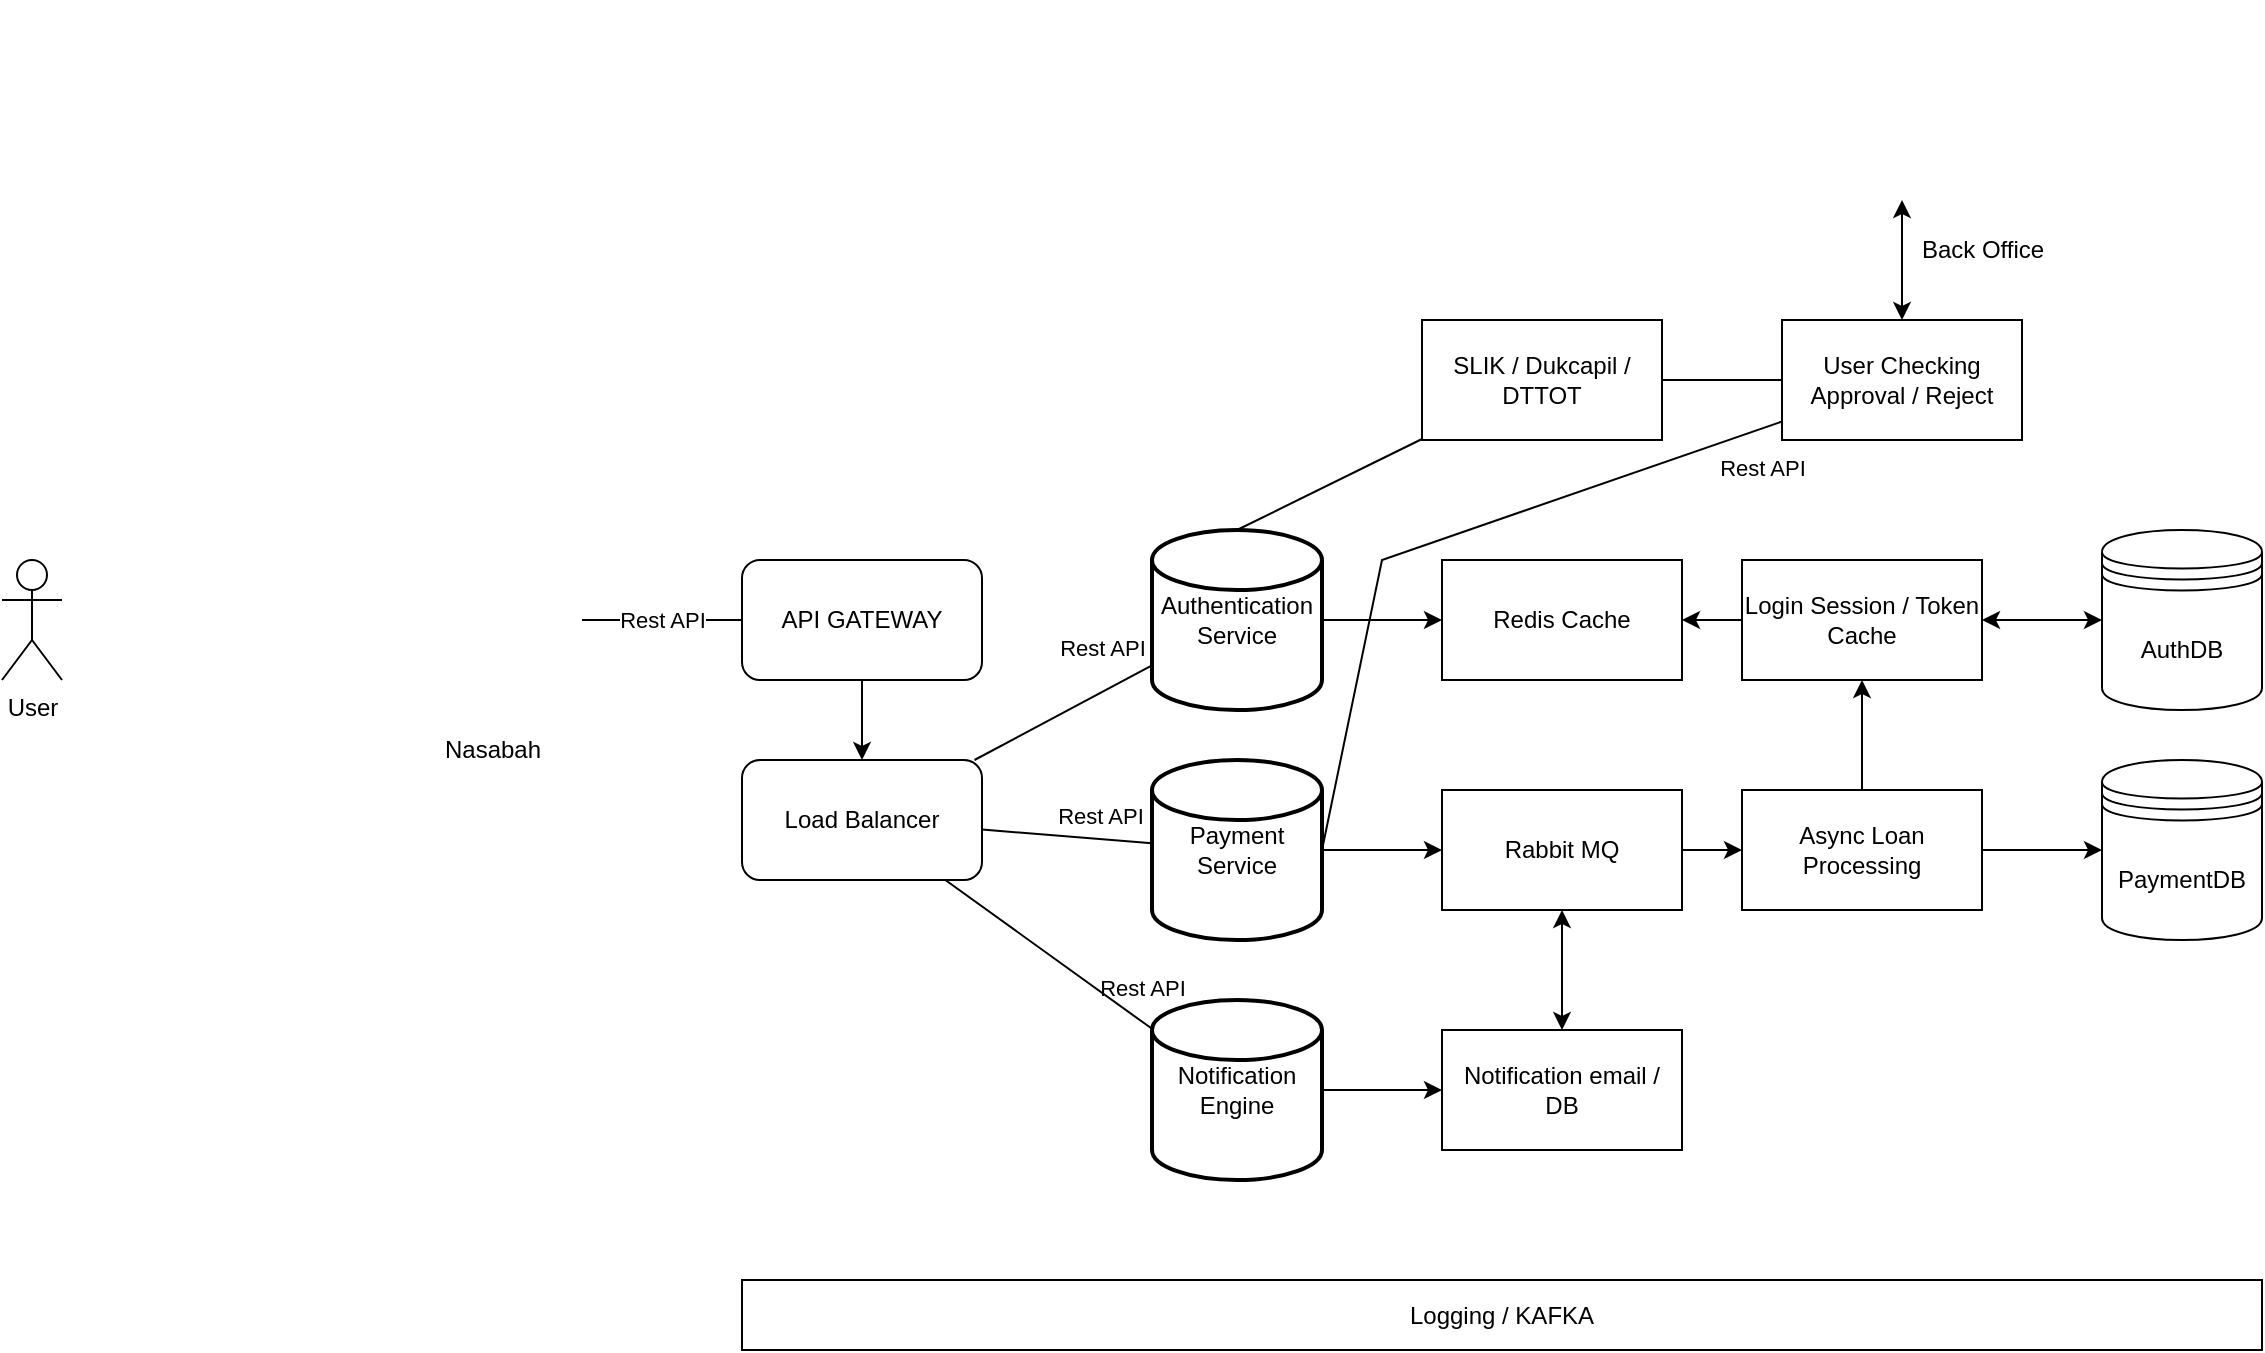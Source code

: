 <mxfile version="28.0.6">
  <diagram name="Page-1" id="GLmQVLqmcthkx8ByNzfe">
    <mxGraphModel dx="2232" dy="790" grid="1" gridSize="10" guides="1" tooltips="1" connect="1" arrows="1" fold="1" page="1" pageScale="1" pageWidth="850" pageHeight="1100" math="0" shadow="0">
      <root>
        <mxCell id="0" />
        <mxCell id="1" parent="0" />
        <mxCell id="3tPbDVsDQ4fWRnADEJve-1" value="User" style="shape=umlActor;verticalLabelPosition=bottom;verticalAlign=top;html=1;outlineConnect=0;" parent="1" vertex="1">
          <mxGeometry x="-150" y="470" width="30" height="60" as="geometry" />
        </mxCell>
        <mxCell id="3tPbDVsDQ4fWRnADEJve-10" style="edgeStyle=orthogonalEdgeStyle;rounded=0;orthogonalLoop=1;jettySize=auto;html=1;entryX=0;entryY=0.5;entryDx=0;entryDy=0;strokeColor=none;" parent="1" source="3tPbDVsDQ4fWRnADEJve-5" target="3tPbDVsDQ4fWRnADEJve-9" edge="1">
          <mxGeometry relative="1" as="geometry" />
        </mxCell>
        <mxCell id="3tPbDVsDQ4fWRnADEJve-11" style="edgeStyle=orthogonalEdgeStyle;rounded=0;orthogonalLoop=1;jettySize=auto;html=1;endArrow=none;endFill=0;" parent="1" source="3tPbDVsDQ4fWRnADEJve-5" target="3tPbDVsDQ4fWRnADEJve-9" edge="1">
          <mxGeometry relative="1" as="geometry" />
        </mxCell>
        <mxCell id="3tPbDVsDQ4fWRnADEJve-5" value="" style="shape=image;verticalLabelPosition=bottom;verticalAlign=top;imageAspect=0;image=https://cdn-icons-png.freepik.com/512/4083/4083360.png;" parent="1" vertex="1">
          <mxGeometry x="50" y="450" width="90" height="100" as="geometry" />
        </mxCell>
        <mxCell id="3tPbDVsDQ4fWRnADEJve-40" style="edgeStyle=orthogonalEdgeStyle;rounded=0;orthogonalLoop=1;jettySize=auto;html=1;" parent="1" source="3tPbDVsDQ4fWRnADEJve-9" target="3tPbDVsDQ4fWRnADEJve-38" edge="1">
          <mxGeometry relative="1" as="geometry" />
        </mxCell>
        <mxCell id="3tPbDVsDQ4fWRnADEJve-9" value="API GATEWAY" style="rounded=1;whiteSpace=wrap;html=1;" parent="1" vertex="1">
          <mxGeometry x="220" y="470" width="120" height="60" as="geometry" />
        </mxCell>
        <mxCell id="3tPbDVsDQ4fWRnADEJve-21" value="Rest API" style="edgeLabel;html=1;align=center;verticalAlign=middle;resizable=0;points=[];" parent="1" vertex="1" connectable="0">
          <mxGeometry x="440" y="540" as="geometry">
            <mxPoint x="-41" y="58" as="offset" />
          </mxGeometry>
        </mxCell>
        <mxCell id="3tPbDVsDQ4fWRnADEJve-22" value="Rest API" style="edgeLabel;html=1;align=center;verticalAlign=middle;resizable=0;points=[];" parent="1" vertex="1" connectable="0">
          <mxGeometry x="440" y="670" as="geometry">
            <mxPoint x="-20" y="14" as="offset" />
          </mxGeometry>
        </mxCell>
        <mxCell id="3tPbDVsDQ4fWRnADEJve-23" value="Rest API" style="edgeLabel;html=1;align=center;verticalAlign=middle;resizable=0;points=[];" parent="1" vertex="1" connectable="0">
          <mxGeometry x="180" y="500" as="geometry" />
        </mxCell>
        <mxCell id="3tPbDVsDQ4fWRnADEJve-34" style="edgeStyle=orthogonalEdgeStyle;rounded=0;orthogonalLoop=1;jettySize=auto;html=1;startArrow=none;startFill=0;" parent="1" source="3tPbDVsDQ4fWRnADEJve-24" target="3tPbDVsDQ4fWRnADEJve-42" edge="1">
          <mxGeometry relative="1" as="geometry" />
        </mxCell>
        <mxCell id="3tPbDVsDQ4fWRnADEJve-24" value="Authentication&lt;div&gt;Service&lt;/div&gt;" style="strokeWidth=2;html=1;shape=mxgraph.flowchart.database;whiteSpace=wrap;" parent="1" vertex="1">
          <mxGeometry x="425" y="455" width="85" height="90" as="geometry" />
        </mxCell>
        <mxCell id="56AoGTmWXmEjtMYsG8OI-12" style="edgeStyle=orthogonalEdgeStyle;rounded=0;orthogonalLoop=1;jettySize=auto;html=1;startArrow=none;startFill=0;" edge="1" parent="1" source="3tPbDVsDQ4fWRnADEJve-25" target="56AoGTmWXmEjtMYsG8OI-11">
          <mxGeometry relative="1" as="geometry" />
        </mxCell>
        <mxCell id="3tPbDVsDQ4fWRnADEJve-25" value="Payment Service" style="strokeWidth=2;html=1;shape=mxgraph.flowchart.database;whiteSpace=wrap;" parent="1" vertex="1">
          <mxGeometry x="425" y="570" width="85" height="90" as="geometry" />
        </mxCell>
        <mxCell id="3tPbDVsDQ4fWRnADEJve-37" style="edgeStyle=orthogonalEdgeStyle;rounded=0;orthogonalLoop=1;jettySize=auto;html=1;startArrow=none;startFill=0;" parent="1" source="3tPbDVsDQ4fWRnADEJve-26" target="56AoGTmWXmEjtMYsG8OI-19" edge="1">
          <mxGeometry relative="1" as="geometry" />
        </mxCell>
        <mxCell id="3tPbDVsDQ4fWRnADEJve-26" value="Notification Engine" style="strokeWidth=2;html=1;shape=mxgraph.flowchart.database;whiteSpace=wrap;" parent="1" vertex="1">
          <mxGeometry x="425" y="690" width="85" height="90" as="geometry" />
        </mxCell>
        <mxCell id="3tPbDVsDQ4fWRnADEJve-27" value="" style="endArrow=none;html=1;rounded=0;" parent="1" source="3tPbDVsDQ4fWRnADEJve-38" target="3tPbDVsDQ4fWRnADEJve-25" edge="1">
          <mxGeometry width="50" height="50" relative="1" as="geometry">
            <mxPoint x="400" y="730" as="sourcePoint" />
            <mxPoint x="450" y="680" as="targetPoint" />
          </mxGeometry>
        </mxCell>
        <mxCell id="3tPbDVsDQ4fWRnADEJve-28" value="" style="endArrow=none;html=1;rounded=0;" parent="1" source="3tPbDVsDQ4fWRnADEJve-38" target="3tPbDVsDQ4fWRnADEJve-26" edge="1">
          <mxGeometry width="50" height="50" relative="1" as="geometry">
            <mxPoint x="380" y="580" as="sourcePoint" />
            <mxPoint x="483" y="640" as="targetPoint" />
          </mxGeometry>
        </mxCell>
        <mxCell id="3tPbDVsDQ4fWRnADEJve-29" value="Rest API" style="edgeLabel;html=1;align=center;verticalAlign=middle;resizable=0;points=[];" parent="1" vertex="1" connectable="0">
          <mxGeometry x="420" y="500" as="geometry">
            <mxPoint x="-20" y="14" as="offset" />
          </mxGeometry>
        </mxCell>
        <mxCell id="3tPbDVsDQ4fWRnADEJve-31" value="AuthDB" style="shape=datastore;whiteSpace=wrap;html=1;" parent="1" vertex="1">
          <mxGeometry x="900" y="455" width="80" height="90" as="geometry" />
        </mxCell>
        <mxCell id="3tPbDVsDQ4fWRnADEJve-32" value="PaymentDB" style="shape=datastore;whiteSpace=wrap;html=1;" parent="1" vertex="1">
          <mxGeometry x="900" y="570" width="80" height="90" as="geometry" />
        </mxCell>
        <mxCell id="3tPbDVsDQ4fWRnADEJve-38" value="Load Balancer" style="rounded=1;whiteSpace=wrap;html=1;" parent="1" vertex="1">
          <mxGeometry x="220" y="570" width="120" height="60" as="geometry" />
        </mxCell>
        <mxCell id="3tPbDVsDQ4fWRnADEJve-39" value="" style="endArrow=none;html=1;rounded=0;" parent="1" source="3tPbDVsDQ4fWRnADEJve-38" target="3tPbDVsDQ4fWRnADEJve-24" edge="1">
          <mxGeometry width="50" height="50" relative="1" as="geometry">
            <mxPoint x="410" y="560" as="sourcePoint" />
            <mxPoint x="475" y="550" as="targetPoint" />
          </mxGeometry>
        </mxCell>
        <mxCell id="3tPbDVsDQ4fWRnADEJve-42" value="Redis Cache" style="rounded=0;whiteSpace=wrap;html=1;" parent="1" vertex="1">
          <mxGeometry x="570" y="470" width="120" height="60" as="geometry" />
        </mxCell>
        <mxCell id="56AoGTmWXmEjtMYsG8OI-1" style="edgeStyle=orthogonalEdgeStyle;rounded=0;orthogonalLoop=1;jettySize=auto;html=1;" edge="1" parent="1" source="3tPbDVsDQ4fWRnADEJve-44" target="3tPbDVsDQ4fWRnADEJve-42">
          <mxGeometry relative="1" as="geometry" />
        </mxCell>
        <mxCell id="56AoGTmWXmEjtMYsG8OI-2" style="edgeStyle=orthogonalEdgeStyle;rounded=0;orthogonalLoop=1;jettySize=auto;html=1;startArrow=classic;startFill=1;" edge="1" parent="1" source="3tPbDVsDQ4fWRnADEJve-44" target="3tPbDVsDQ4fWRnADEJve-31">
          <mxGeometry relative="1" as="geometry" />
        </mxCell>
        <mxCell id="3tPbDVsDQ4fWRnADEJve-44" value="Login Session / Token Cache" style="rounded=0;whiteSpace=wrap;html=1;" parent="1" vertex="1">
          <mxGeometry x="720" y="470" width="120" height="60" as="geometry" />
        </mxCell>
        <mxCell id="56AoGTmWXmEjtMYsG8OI-3" value="User Checking Approval / Reject" style="rounded=0;whiteSpace=wrap;html=1;" vertex="1" parent="1">
          <mxGeometry x="740" y="350" width="120" height="60" as="geometry" />
        </mxCell>
        <mxCell id="56AoGTmWXmEjtMYsG8OI-5" value="SLIK / Dukcapil / DTTOT" style="whiteSpace=wrap;html=1;" vertex="1" parent="1">
          <mxGeometry x="560" y="350" width="120" height="60" as="geometry" />
        </mxCell>
        <mxCell id="56AoGTmWXmEjtMYsG8OI-7" value="" style="endArrow=none;html=1;rounded=0;exitX=0.5;exitY=0;exitDx=0;exitDy=0;exitPerimeter=0;" edge="1" parent="1" source="3tPbDVsDQ4fWRnADEJve-24" target="56AoGTmWXmEjtMYsG8OI-5">
          <mxGeometry width="50" height="50" relative="1" as="geometry">
            <mxPoint x="470" y="430" as="sourcePoint" />
            <mxPoint x="520" y="380" as="targetPoint" />
          </mxGeometry>
        </mxCell>
        <mxCell id="56AoGTmWXmEjtMYsG8OI-8" value="" style="endArrow=none;html=1;rounded=0;" edge="1" parent="1" source="56AoGTmWXmEjtMYsG8OI-3" target="56AoGTmWXmEjtMYsG8OI-5">
          <mxGeometry width="50" height="50" relative="1" as="geometry">
            <mxPoint x="630" y="610" as="sourcePoint" />
            <mxPoint x="680" y="560" as="targetPoint" />
            <Array as="points" />
          </mxGeometry>
        </mxCell>
        <mxCell id="56AoGTmWXmEjtMYsG8OI-16" style="edgeStyle=orthogonalEdgeStyle;rounded=0;orthogonalLoop=1;jettySize=auto;html=1;entryX=0;entryY=0.5;entryDx=0;entryDy=0;" edge="1" parent="1" source="56AoGTmWXmEjtMYsG8OI-11" target="56AoGTmWXmEjtMYsG8OI-14">
          <mxGeometry relative="1" as="geometry" />
        </mxCell>
        <mxCell id="56AoGTmWXmEjtMYsG8OI-11" value="Rabbit MQ" style="rounded=0;whiteSpace=wrap;html=1;" vertex="1" parent="1">
          <mxGeometry x="570" y="585" width="120" height="60" as="geometry" />
        </mxCell>
        <mxCell id="56AoGTmWXmEjtMYsG8OI-17" style="edgeStyle=orthogonalEdgeStyle;rounded=0;orthogonalLoop=1;jettySize=auto;html=1;" edge="1" parent="1" source="56AoGTmWXmEjtMYsG8OI-14" target="3tPbDVsDQ4fWRnADEJve-44">
          <mxGeometry relative="1" as="geometry" />
        </mxCell>
        <mxCell id="56AoGTmWXmEjtMYsG8OI-18" style="edgeStyle=orthogonalEdgeStyle;rounded=0;orthogonalLoop=1;jettySize=auto;html=1;" edge="1" parent="1" source="56AoGTmWXmEjtMYsG8OI-14" target="3tPbDVsDQ4fWRnADEJve-32">
          <mxGeometry relative="1" as="geometry" />
        </mxCell>
        <mxCell id="56AoGTmWXmEjtMYsG8OI-14" value="Async Loan Processing" style="rounded=0;whiteSpace=wrap;html=1;" vertex="1" parent="1">
          <mxGeometry x="720" y="585" width="120" height="60" as="geometry" />
        </mxCell>
        <mxCell id="56AoGTmWXmEjtMYsG8OI-30" style="edgeStyle=orthogonalEdgeStyle;rounded=0;orthogonalLoop=1;jettySize=auto;html=1;entryX=0.5;entryY=1;entryDx=0;entryDy=0;startArrow=classic;startFill=1;" edge="1" parent="1" source="56AoGTmWXmEjtMYsG8OI-19" target="56AoGTmWXmEjtMYsG8OI-11">
          <mxGeometry relative="1" as="geometry" />
        </mxCell>
        <mxCell id="56AoGTmWXmEjtMYsG8OI-19" value="Notification email / DB" style="rounded=0;whiteSpace=wrap;html=1;" vertex="1" parent="1">
          <mxGeometry x="570" y="705" width="120" height="60" as="geometry" />
        </mxCell>
        <mxCell id="56AoGTmWXmEjtMYsG8OI-22" value="Nasabah" style="text;html=1;align=center;verticalAlign=middle;resizable=0;points=[];autosize=1;strokeColor=none;fillColor=none;" vertex="1" parent="1">
          <mxGeometry x="60" y="550" width="70" height="30" as="geometry" />
        </mxCell>
        <mxCell id="56AoGTmWXmEjtMYsG8OI-25" style="edgeStyle=orthogonalEdgeStyle;rounded=0;orthogonalLoop=1;jettySize=auto;html=1;startArrow=classic;startFill=1;" edge="1" parent="1" source="56AoGTmWXmEjtMYsG8OI-23" target="56AoGTmWXmEjtMYsG8OI-3">
          <mxGeometry relative="1" as="geometry" />
        </mxCell>
        <mxCell id="56AoGTmWXmEjtMYsG8OI-23" value="" style="shape=image;verticalLabelPosition=bottom;verticalAlign=top;imageAspect=0;image=https://cdn-icons-png.flaticon.com/512/3474/3474360.png;" vertex="1" parent="1">
          <mxGeometry x="754" y="190" width="92" height="100" as="geometry" />
        </mxCell>
        <mxCell id="56AoGTmWXmEjtMYsG8OI-24" value="Back Office" style="text;html=1;align=center;verticalAlign=middle;resizable=0;points=[];autosize=1;strokeColor=none;fillColor=none;" vertex="1" parent="1">
          <mxGeometry x="800" y="300" width="80" height="30" as="geometry" />
        </mxCell>
        <mxCell id="56AoGTmWXmEjtMYsG8OI-27" value="" style="endArrow=none;html=1;rounded=0;exitX=1;exitY=0.5;exitDx=0;exitDy=0;exitPerimeter=0;" edge="1" parent="1" source="3tPbDVsDQ4fWRnADEJve-25" target="56AoGTmWXmEjtMYsG8OI-3">
          <mxGeometry width="50" height="50" relative="1" as="geometry">
            <mxPoint x="630" y="530" as="sourcePoint" />
            <mxPoint x="680" y="480" as="targetPoint" />
            <Array as="points">
              <mxPoint x="540" y="470" />
            </Array>
          </mxGeometry>
        </mxCell>
        <mxCell id="56AoGTmWXmEjtMYsG8OI-32" value="Logging / KAFKA" style="rounded=0;whiteSpace=wrap;html=1;" vertex="1" parent="1">
          <mxGeometry x="220" y="830" width="760" height="35" as="geometry" />
        </mxCell>
        <mxCell id="56AoGTmWXmEjtMYsG8OI-33" value="Rest API" style="edgeLabel;html=1;align=center;verticalAlign=middle;resizable=0;points=[];" vertex="1" connectable="0" parent="1">
          <mxGeometry x="750" y="410" as="geometry">
            <mxPoint x="-20" y="14" as="offset" />
          </mxGeometry>
        </mxCell>
      </root>
    </mxGraphModel>
  </diagram>
</mxfile>
